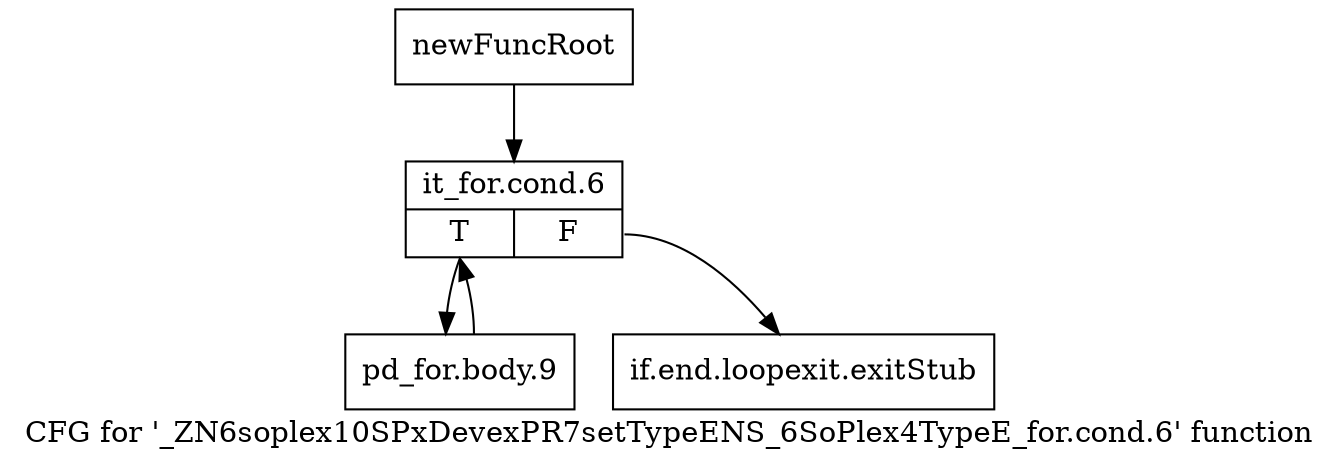 digraph "CFG for '_ZN6soplex10SPxDevexPR7setTypeENS_6SoPlex4TypeE_for.cond.6' function" {
	label="CFG for '_ZN6soplex10SPxDevexPR7setTypeENS_6SoPlex4TypeE_for.cond.6' function";

	Node0x2db87b0 [shape=record,label="{newFuncRoot}"];
	Node0x2db87b0 -> Node0x2db8850;
	Node0x2db8800 [shape=record,label="{if.end.loopexit.exitStub}"];
	Node0x2db8850 [shape=record,label="{it_for.cond.6|{<s0>T|<s1>F}}"];
	Node0x2db8850:s0 -> Node0x2db88a0;
	Node0x2db8850:s1 -> Node0x2db8800;
	Node0x2db88a0 [shape=record,label="{pd_for.body.9}"];
	Node0x2db88a0 -> Node0x2db8850;
}

